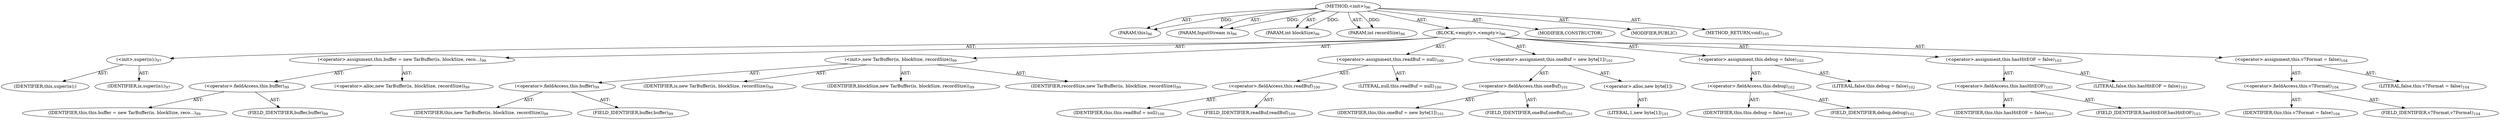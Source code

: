 digraph "&lt;init&gt;" {  
"111669149698" [label = <(METHOD,&lt;init&gt;)<SUB>96</SUB>> ]
"115964117004" [label = <(PARAM,this)<SUB>96</SUB>> ]
"115964117008" [label = <(PARAM,InputStream is)<SUB>96</SUB>> ]
"115964117009" [label = <(PARAM,int blockSize)<SUB>96</SUB>> ]
"115964117010" [label = <(PARAM,int recordSize)<SUB>96</SUB>> ]
"25769803778" [label = <(BLOCK,&lt;empty&gt;,&lt;empty&gt;)<SUB>96</SUB>> ]
"30064771077" [label = <(&lt;init&gt;,super(is);)<SUB>97</SUB>> ]
"68719476801" [label = <(IDENTIFIER,this,super(is);)> ]
"68719476814" [label = <(IDENTIFIER,is,super(is);)<SUB>97</SUB>> ]
"30064771078" [label = <(&lt;operator&gt;.assignment,this.buffer = new TarBuffer(is, blockSize, reco...)<SUB>99</SUB>> ]
"30064771079" [label = <(&lt;operator&gt;.fieldAccess,this.buffer)<SUB>99</SUB>> ]
"68719476802" [label = <(IDENTIFIER,this,this.buffer = new TarBuffer(is, blockSize, reco...)<SUB>99</SUB>> ]
"55834574851" [label = <(FIELD_IDENTIFIER,buffer,buffer)<SUB>99</SUB>> ]
"30064771080" [label = <(&lt;operator&gt;.alloc,new TarBuffer(is, blockSize, recordSize))<SUB>99</SUB>> ]
"30064771081" [label = <(&lt;init&gt;,new TarBuffer(is, blockSize, recordSize))<SUB>99</SUB>> ]
"30064771082" [label = <(&lt;operator&gt;.fieldAccess,this.buffer)<SUB>99</SUB>> ]
"68719476815" [label = <(IDENTIFIER,this,new TarBuffer(is, blockSize, recordSize))<SUB>99</SUB>> ]
"55834574852" [label = <(FIELD_IDENTIFIER,buffer,buffer)<SUB>99</SUB>> ]
"68719476816" [label = <(IDENTIFIER,is,new TarBuffer(is, blockSize, recordSize))<SUB>99</SUB>> ]
"68719476817" [label = <(IDENTIFIER,blockSize,new TarBuffer(is, blockSize, recordSize))<SUB>99</SUB>> ]
"68719476818" [label = <(IDENTIFIER,recordSize,new TarBuffer(is, blockSize, recordSize))<SUB>99</SUB>> ]
"30064771083" [label = <(&lt;operator&gt;.assignment,this.readBuf = null)<SUB>100</SUB>> ]
"30064771084" [label = <(&lt;operator&gt;.fieldAccess,this.readBuf)<SUB>100</SUB>> ]
"68719476803" [label = <(IDENTIFIER,this,this.readBuf = null)<SUB>100</SUB>> ]
"55834574853" [label = <(FIELD_IDENTIFIER,readBuf,readBuf)<SUB>100</SUB>> ]
"90194313216" [label = <(LITERAL,null,this.readBuf = null)<SUB>100</SUB>> ]
"30064771085" [label = <(&lt;operator&gt;.assignment,this.oneBuf = new byte[1])<SUB>101</SUB>> ]
"30064771086" [label = <(&lt;operator&gt;.fieldAccess,this.oneBuf)<SUB>101</SUB>> ]
"68719476804" [label = <(IDENTIFIER,this,this.oneBuf = new byte[1])<SUB>101</SUB>> ]
"55834574854" [label = <(FIELD_IDENTIFIER,oneBuf,oneBuf)<SUB>101</SUB>> ]
"30064771087" [label = <(&lt;operator&gt;.alloc,new byte[1])> ]
"90194313217" [label = <(LITERAL,1,new byte[1])<SUB>101</SUB>> ]
"30064771088" [label = <(&lt;operator&gt;.assignment,this.debug = false)<SUB>102</SUB>> ]
"30064771089" [label = <(&lt;operator&gt;.fieldAccess,this.debug)<SUB>102</SUB>> ]
"68719476805" [label = <(IDENTIFIER,this,this.debug = false)<SUB>102</SUB>> ]
"55834574855" [label = <(FIELD_IDENTIFIER,debug,debug)<SUB>102</SUB>> ]
"90194313218" [label = <(LITERAL,false,this.debug = false)<SUB>102</SUB>> ]
"30064771090" [label = <(&lt;operator&gt;.assignment,this.hasHitEOF = false)<SUB>103</SUB>> ]
"30064771091" [label = <(&lt;operator&gt;.fieldAccess,this.hasHitEOF)<SUB>103</SUB>> ]
"68719476806" [label = <(IDENTIFIER,this,this.hasHitEOF = false)<SUB>103</SUB>> ]
"55834574856" [label = <(FIELD_IDENTIFIER,hasHitEOF,hasHitEOF)<SUB>103</SUB>> ]
"90194313219" [label = <(LITERAL,false,this.hasHitEOF = false)<SUB>103</SUB>> ]
"30064771092" [label = <(&lt;operator&gt;.assignment,this.v7Format = false)<SUB>104</SUB>> ]
"30064771093" [label = <(&lt;operator&gt;.fieldAccess,this.v7Format)<SUB>104</SUB>> ]
"68719476807" [label = <(IDENTIFIER,this,this.v7Format = false)<SUB>104</SUB>> ]
"55834574857" [label = <(FIELD_IDENTIFIER,v7Format,v7Format)<SUB>104</SUB>> ]
"90194313220" [label = <(LITERAL,false,this.v7Format = false)<SUB>104</SUB>> ]
"133143986189" [label = <(MODIFIER,CONSTRUCTOR)> ]
"133143986190" [label = <(MODIFIER,PUBLIC)> ]
"128849018882" [label = <(METHOD_RETURN,void)<SUB>105</SUB>> ]
  "111669149698" -> "115964117004"  [ label = "AST: "] 
  "111669149698" -> "115964117008"  [ label = "AST: "] 
  "111669149698" -> "115964117009"  [ label = "AST: "] 
  "111669149698" -> "115964117010"  [ label = "AST: "] 
  "111669149698" -> "25769803778"  [ label = "AST: "] 
  "111669149698" -> "133143986189"  [ label = "AST: "] 
  "111669149698" -> "133143986190"  [ label = "AST: "] 
  "111669149698" -> "128849018882"  [ label = "AST: "] 
  "25769803778" -> "30064771077"  [ label = "AST: "] 
  "25769803778" -> "30064771078"  [ label = "AST: "] 
  "25769803778" -> "30064771081"  [ label = "AST: "] 
  "25769803778" -> "30064771083"  [ label = "AST: "] 
  "25769803778" -> "30064771085"  [ label = "AST: "] 
  "25769803778" -> "30064771088"  [ label = "AST: "] 
  "25769803778" -> "30064771090"  [ label = "AST: "] 
  "25769803778" -> "30064771092"  [ label = "AST: "] 
  "30064771077" -> "68719476801"  [ label = "AST: "] 
  "30064771077" -> "68719476814"  [ label = "AST: "] 
  "30064771078" -> "30064771079"  [ label = "AST: "] 
  "30064771078" -> "30064771080"  [ label = "AST: "] 
  "30064771079" -> "68719476802"  [ label = "AST: "] 
  "30064771079" -> "55834574851"  [ label = "AST: "] 
  "30064771081" -> "30064771082"  [ label = "AST: "] 
  "30064771081" -> "68719476816"  [ label = "AST: "] 
  "30064771081" -> "68719476817"  [ label = "AST: "] 
  "30064771081" -> "68719476818"  [ label = "AST: "] 
  "30064771082" -> "68719476815"  [ label = "AST: "] 
  "30064771082" -> "55834574852"  [ label = "AST: "] 
  "30064771083" -> "30064771084"  [ label = "AST: "] 
  "30064771083" -> "90194313216"  [ label = "AST: "] 
  "30064771084" -> "68719476803"  [ label = "AST: "] 
  "30064771084" -> "55834574853"  [ label = "AST: "] 
  "30064771085" -> "30064771086"  [ label = "AST: "] 
  "30064771085" -> "30064771087"  [ label = "AST: "] 
  "30064771086" -> "68719476804"  [ label = "AST: "] 
  "30064771086" -> "55834574854"  [ label = "AST: "] 
  "30064771087" -> "90194313217"  [ label = "AST: "] 
  "30064771088" -> "30064771089"  [ label = "AST: "] 
  "30064771088" -> "90194313218"  [ label = "AST: "] 
  "30064771089" -> "68719476805"  [ label = "AST: "] 
  "30064771089" -> "55834574855"  [ label = "AST: "] 
  "30064771090" -> "30064771091"  [ label = "AST: "] 
  "30064771090" -> "90194313219"  [ label = "AST: "] 
  "30064771091" -> "68719476806"  [ label = "AST: "] 
  "30064771091" -> "55834574856"  [ label = "AST: "] 
  "30064771092" -> "30064771093"  [ label = "AST: "] 
  "30064771092" -> "90194313220"  [ label = "AST: "] 
  "30064771093" -> "68719476807"  [ label = "AST: "] 
  "30064771093" -> "55834574857"  [ label = "AST: "] 
  "111669149698" -> "115964117004"  [ label = "DDG: "] 
  "111669149698" -> "115964117008"  [ label = "DDG: "] 
  "111669149698" -> "115964117009"  [ label = "DDG: "] 
  "111669149698" -> "115964117010"  [ label = "DDG: "] 
}

